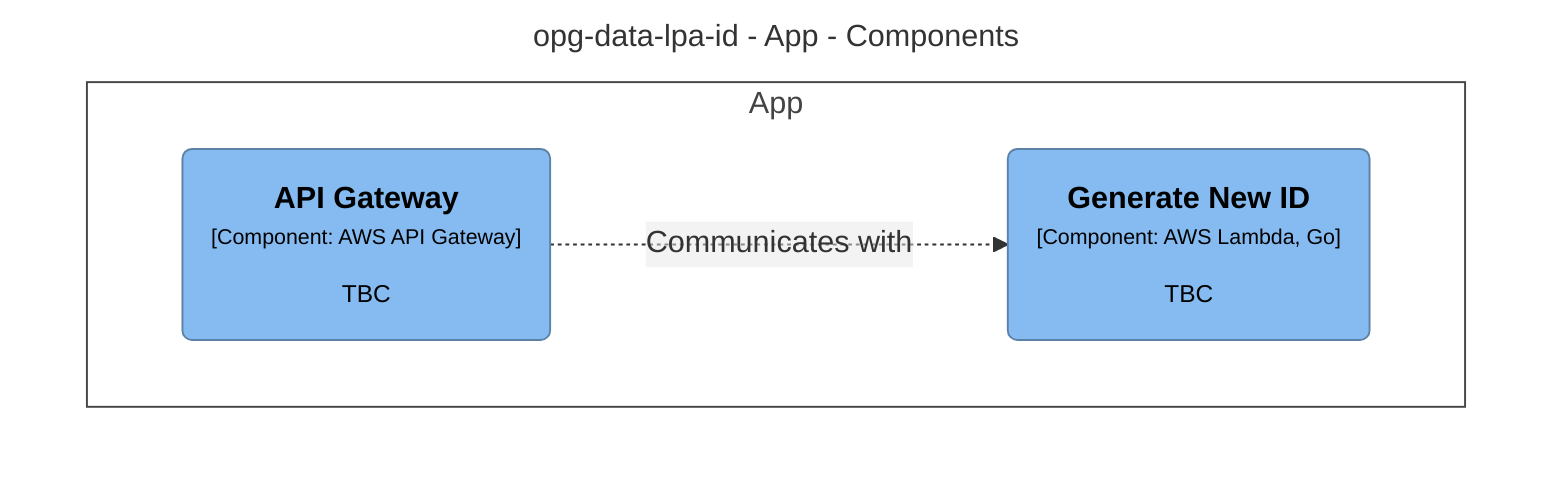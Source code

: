 graph TB
  linkStyle default fill:#ffffff

  subgraph diagram [opg-data-lpa-id - App - Components]
    style diagram fill:#ffffff,stroke:#ffffff

    subgraph 4 [App]
      style 4 fill:#ffffff,stroke:#444444,color:#444444

      5("<div style='font-weight: bold'>API Gateway</div><div style='font-size: 70%; margin-top: 0px'>[Component: AWS API Gateway]</div><div style='font-size: 80%; margin-top:10px'>TBC</div>")
      style 5 fill:#85bbf0,stroke:#5d82a8,color:#000000
      6("<div style='font-weight: bold'>Generate New ID</div><div style='font-size: 70%; margin-top: 0px'>[Component: AWS Lambda, Go]</div><div style='font-size: 80%; margin-top:10px'>TBC</div>")
      style 6 fill:#85bbf0,stroke:#5d82a8,color:#000000
    end

    5-. "<div>Communicates with</div><div style='font-size: 70%'></div>" .->6
  end